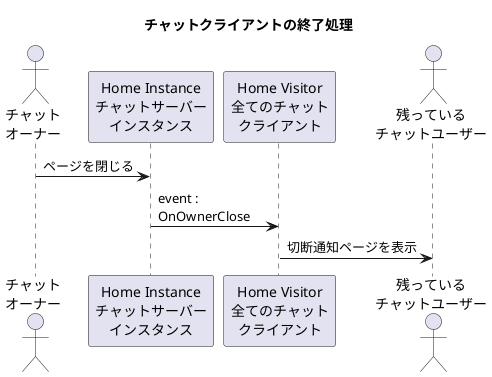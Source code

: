 @startuml

title チャットクライアントの終了処理

actor       "チャット\nオーナー"                           as ChatOwner
participant "Home Instance\nチャットサーバー\nインスタンス" as HomeInstance
participant "Home Visitor\n全てのチャット\nクライアント"    as HomeVisitorAll
actor       "残っている\nチャットユーザー"                  as ChatUserAll

ChatOwner            -> HomeInstance        : ページを閉じる
HomeInstance         -> HomeVisitorAll      : event : \nOnOwnerClose
HomeVisitorAll       -> ChatUserAll         : 切断通知ページを表示

@enduml